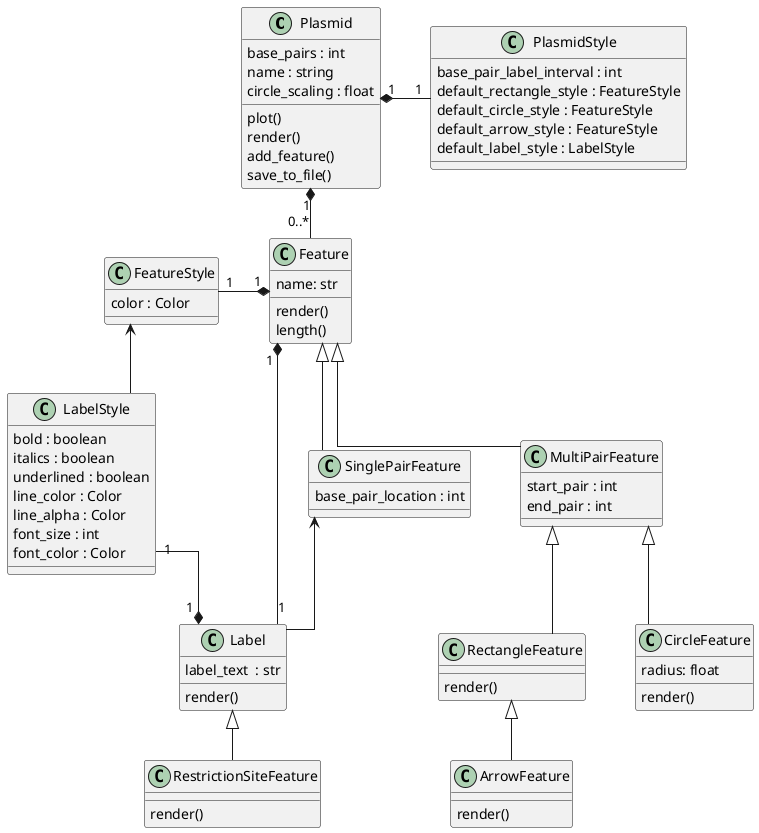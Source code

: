 @startuml plasmid_canvas_arch
skinparam linetype polyline
skinparam linetype ortho
skinparam nodesep 50
skinparam ranksep 50

' =============================================================================
' Plasmid


class Plasmid {
    base_pairs : int
    name : string
    circle_scaling : float
    plot()
    render()
    add_feature()
    save_to_file()
}

Plasmid "1" *-down- "0..*" Feature
Plasmid "1" *-right- "1" PlasmidStyle

class PlasmidStyle {
    base_pair_label_interval : int
    default_rectangle_style : FeatureStyle
    default_circle_style : FeatureStyle
    default_arrow_style : FeatureStyle
    default_label_style : LabelStyle
}

' ============================================================================
' Labelling

class Label {
    label_text  : str
    render()
}

Label "1" *-left- "1" LabelStyle
FeatureStyle <-down- LabelStyle


class LabelStyle {
    bold : boolean
    italics : boolean
    underlined : boolean
    line_color : Color
    line_alpha : Color
    font_size : int
    font_color : Color
}

' =============================================================================
' Abstract feature types

class Feature {
    name: str
    render()
    length()
}

Feature "1" *-left- "1" FeatureStyle
Feature "1" *- "1" Label

Feature <|-- MultiPairFeature

class MultiPairFeature {
    start_pair : int
    end_pair : int
}

Feature <|-- SinglePairFeature

class SinglePairFeature {
    base_pair_location : int
}

SinglePairFeature <-down- Label

class FeatureStyle {
    color : Color
}

' =============================================================================
' Concrete multi pair feature types

' Contains the logic for wrapping a rectangular type of feature around a circle
class RectangleFeature {
    render()
}

MultiPairFeature <|-- RectangleFeature

class ArrowFeature {
    render()
}

RectangleFeature <|-- ArrowFeature

class CircleFeature {
    radius: float
    render()
}

MultiPairFeature <|-- CircleFeature

' =============================================================================
' Concrete single pair feature types


Label <|-- RestrictionSiteFeature
' Should restriction site spans be supported? i.e. 1000-1004
class RestrictionSiteFeature {
    render()
}

@enduml